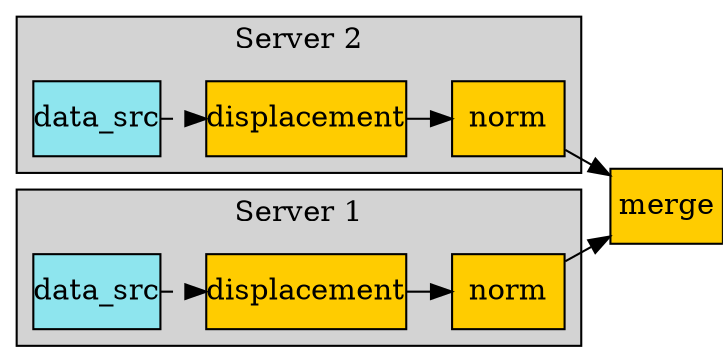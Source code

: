 digraph foo {
    graph [pad="0", nodesep="0.3", ranksep="0.3"]
    node [shape=box, style=filled, fillcolor="#ffcc00", margin="0"];
    rankdir=LR;
    splines=line;

    disp01 [label="displacement"];
    disp02 [label="displacement"];
    norm01 [label="norm"];
    norm02 [label="norm"];

    subgraph cluster_1 {
        ds01 [label="data_src", shape=box, style=filled, fillcolor=cadetblue2];

        ds01 -> disp01 [style=dashed];
        disp01 -> norm01;

        label="Server 1";
        style=filled;
        fillcolor=lightgrey;
    }

    subgraph cluster_2 {
        ds02 [label="data_src", shape=box, style=filled, fillcolor=cadetblue2];

        ds02 -> disp02 [style=dashed];
        disp02 -> norm02;

        label="Server 2";
        style=filled;
        fillcolor=lightgrey;
    }

    norm01 -> "merge";
    norm02 -> "merge";
}

